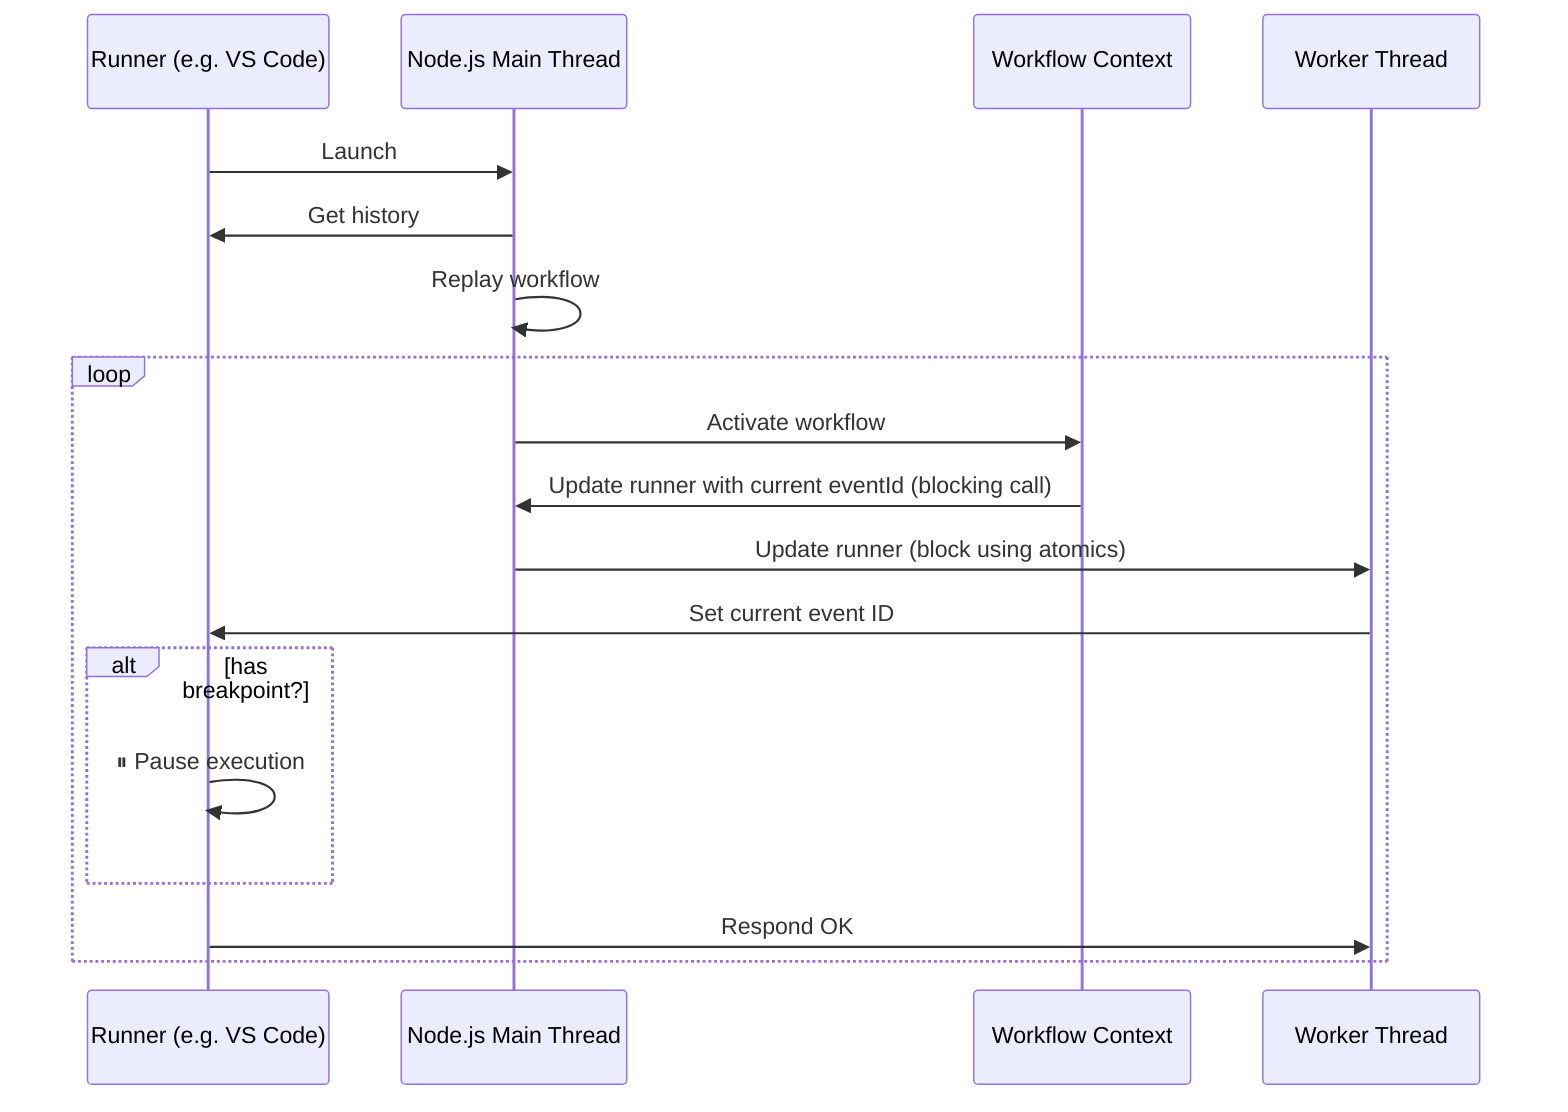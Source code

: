 sequenceDiagram
    participant R as Runner (e.g. VS Code)
    participant MT as Node.js Main Thread
    participant WF as Workflow Context
    participant WT as Worker Thread

    R->>MT: Launch
    MT->>R: Get history
    MT->>MT: Replay workflow
    loop
        MT->>WF: Activate workflow
        WF->>MT: Update runner with current eventId (blocking call)
        MT->>WT: Update runner (block using atomics)
        WT->>R: Set current event ID
        alt has breakpoint?
            R->>R: ⏸ Pause execution
        end
        R->>WT: Respond OK
    end